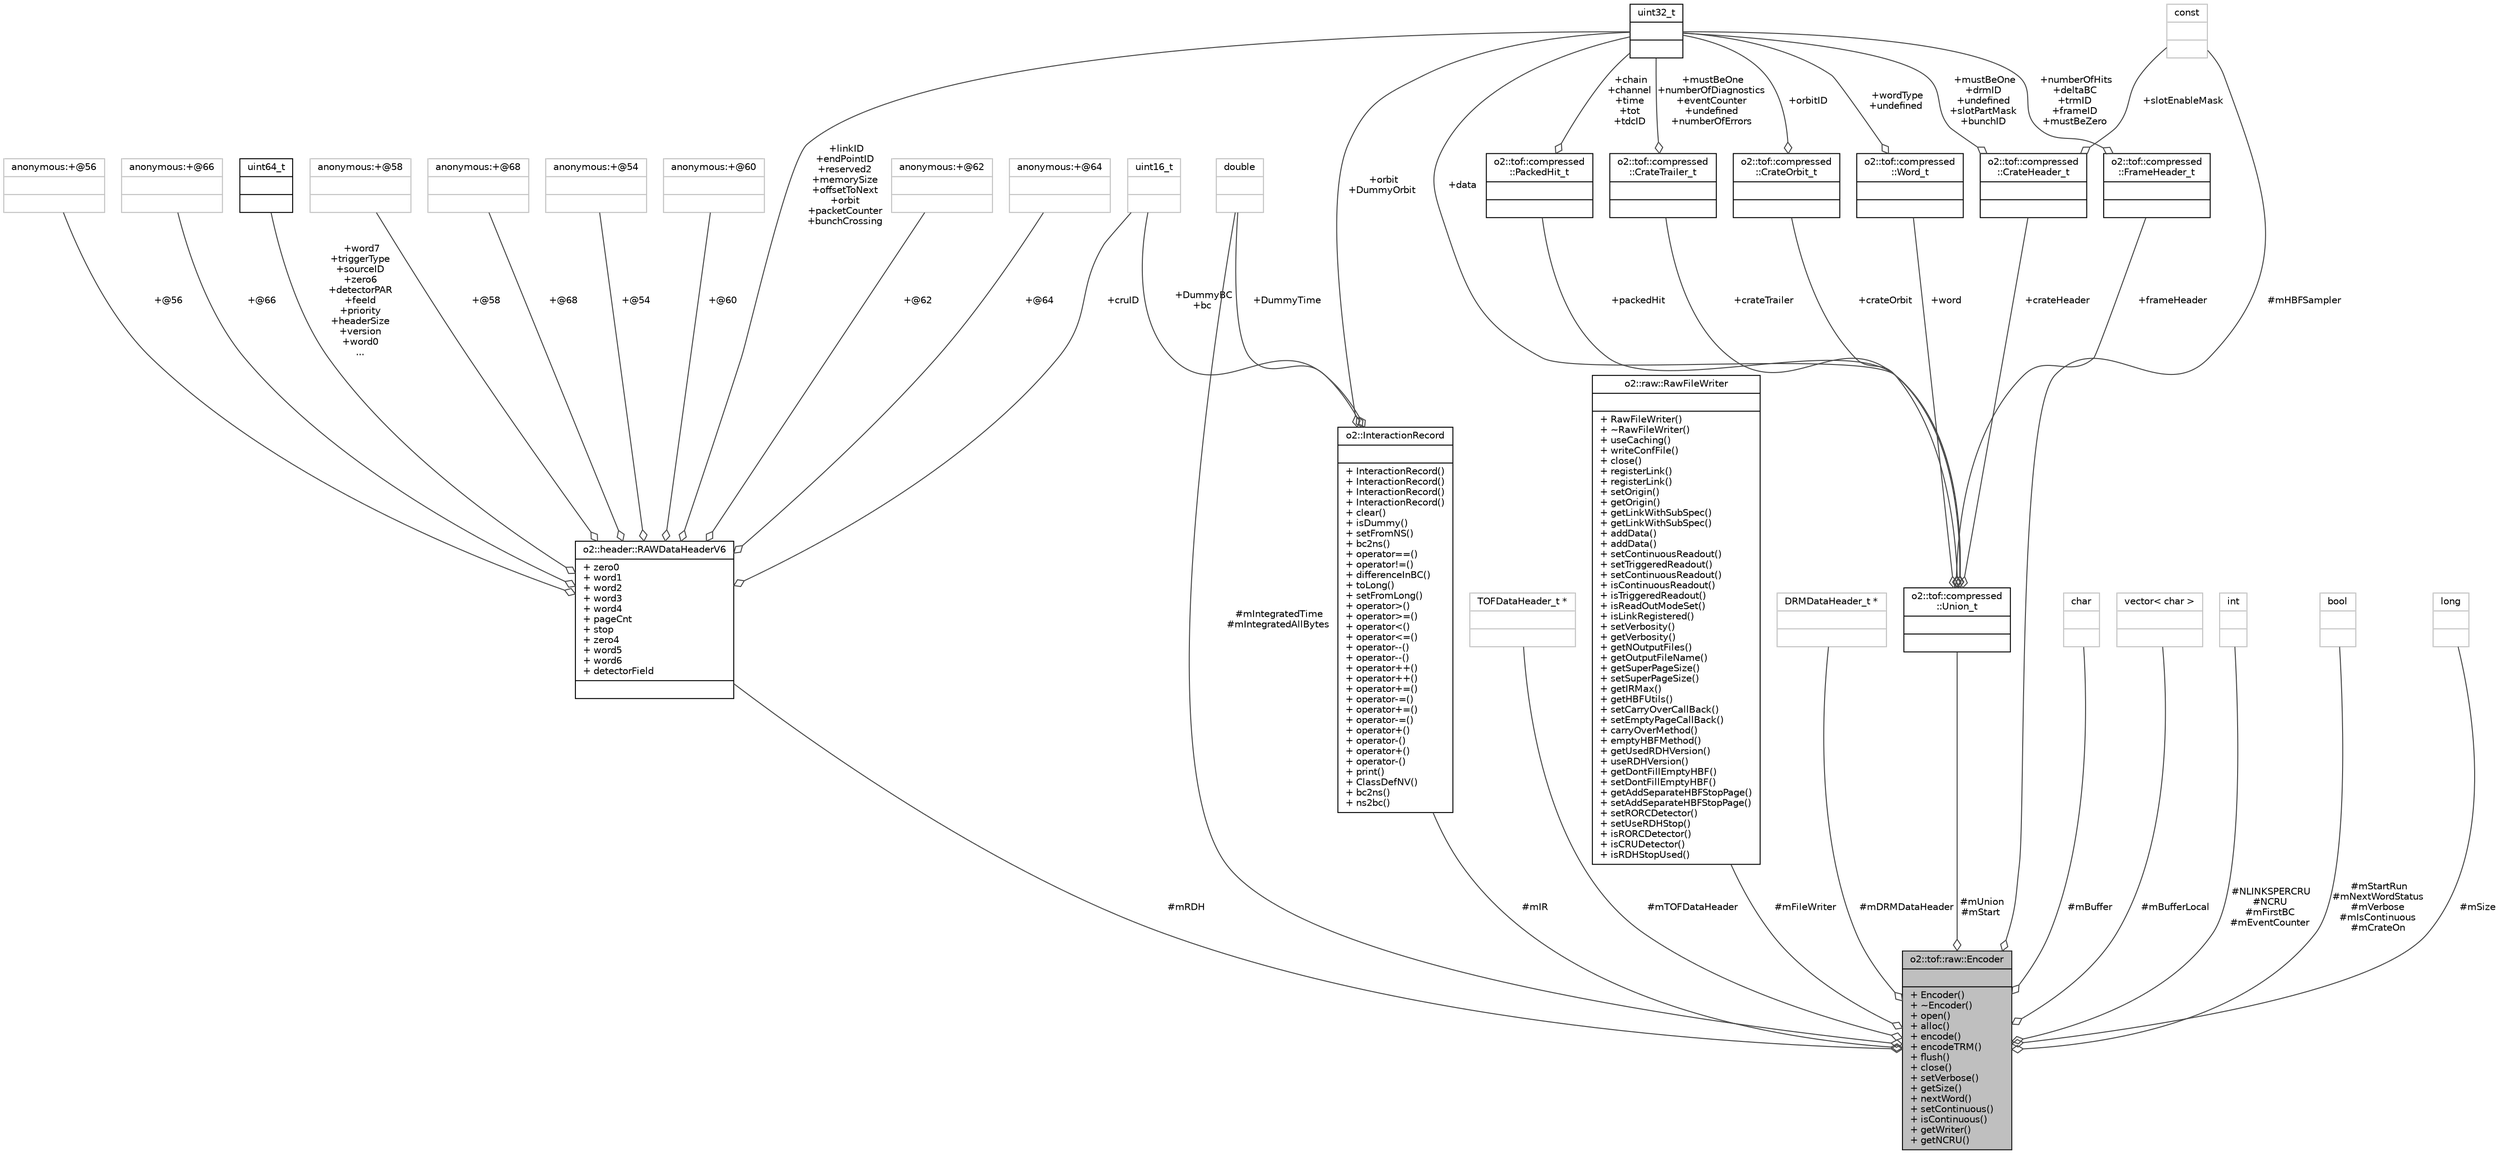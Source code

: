 digraph "o2::tof::raw::Encoder"
{
 // INTERACTIVE_SVG=YES
  bgcolor="transparent";
  edge [fontname="Helvetica",fontsize="10",labelfontname="Helvetica",labelfontsize="10"];
  node [fontname="Helvetica",fontsize="10",shape=record];
  Node1 [label="{o2::tof::raw::Encoder\n||+ Encoder()\l+ ~Encoder()\l+ open()\l+ alloc()\l+ encode()\l+ encodeTRM()\l+ flush()\l+ close()\l+ setVerbose()\l+ getSize()\l+ nextWord()\l+ setContinuous()\l+ isContinuous()\l+ getWriter()\l+ getNCRU()\l}",height=0.2,width=0.4,color="black", fillcolor="grey75", style="filled", fontcolor="black"];
  Node2 -> Node1 [color="grey25",fontsize="10",style="solid",label=" #mRDH" ,arrowhead="odiamond",fontname="Helvetica"];
  Node2 [label="{o2::header::RAWDataHeaderV6\n|+ zero0\l+ word1\l+ word2\l+ word3\l+ word4\l+ pageCnt\l+ stop\l+ zero4\l+ word5\l+ word6\l+ detectorField\l|}",height=0.2,width=0.4,color="black",URL="$d5/d06/structo2_1_1header_1_1RAWDataHeaderV6.html"];
  Node3 -> Node2 [color="grey25",fontsize="10",style="solid",label=" +word7\n+triggerType\n+sourceID\n+zero6\n+detectorPAR\n+feeId\n+priority\n+headerSize\n+version\n+word0\n..." ,arrowhead="odiamond",fontname="Helvetica"];
  Node3 [label="{uint64_t\n||}",height=0.2,width=0.4,color="black",URL="$d6/d30/classuint64__t.html"];
  Node4 -> Node2 [color="grey25",fontsize="10",style="solid",label=" +cruID" ,arrowhead="odiamond",fontname="Helvetica"];
  Node4 [label="{uint16_t\n||}",height=0.2,width=0.4,color="grey75"];
  Node5 -> Node2 [color="grey25",fontsize="10",style="solid",label=" +@62" ,arrowhead="odiamond",fontname="Helvetica"];
  Node5 [label="{anonymous:+@62\n||}",height=0.2,width=0.4,color="grey75"];
  Node6 -> Node2 [color="grey25",fontsize="10",style="solid",label=" +@54" ,arrowhead="odiamond",fontname="Helvetica"];
  Node6 [label="{anonymous:+@54\n||}",height=0.2,width=0.4,color="grey75"];
  Node7 -> Node2 [color="grey25",fontsize="10",style="solid",label=" +@64" ,arrowhead="odiamond",fontname="Helvetica"];
  Node7 [label="{anonymous:+@64\n||}",height=0.2,width=0.4,color="grey75"];
  Node8 -> Node2 [color="grey25",fontsize="10",style="solid",label=" +@56" ,arrowhead="odiamond",fontname="Helvetica"];
  Node8 [label="{anonymous:+@56\n||}",height=0.2,width=0.4,color="grey75"];
  Node9 -> Node2 [color="grey25",fontsize="10",style="solid",label=" +linkID\n+endPointID\n+reserved2\n+memorySize\n+offsetToNext\n+orbit\n+packetCounter\n+bunchCrossing" ,arrowhead="odiamond",fontname="Helvetica"];
  Node9 [label="{uint32_t\n||}",height=0.2,width=0.4,color="black",URL="$d3/d87/classuint32__t.html"];
  Node10 -> Node2 [color="grey25",fontsize="10",style="solid",label=" +@66" ,arrowhead="odiamond",fontname="Helvetica"];
  Node10 [label="{anonymous:+@66\n||}",height=0.2,width=0.4,color="grey75"];
  Node11 -> Node2 [color="grey25",fontsize="10",style="solid",label=" +@58" ,arrowhead="odiamond",fontname="Helvetica"];
  Node11 [label="{anonymous:+@58\n||}",height=0.2,width=0.4,color="grey75"];
  Node12 -> Node2 [color="grey25",fontsize="10",style="solid",label=" +@68" ,arrowhead="odiamond",fontname="Helvetica"];
  Node12 [label="{anonymous:+@68\n||}",height=0.2,width=0.4,color="grey75"];
  Node13 -> Node2 [color="grey25",fontsize="10",style="solid",label=" +@60" ,arrowhead="odiamond",fontname="Helvetica"];
  Node13 [label="{anonymous:+@60\n||}",height=0.2,width=0.4,color="grey75"];
  Node14 -> Node1 [color="grey25",fontsize="10",style="solid",label=" #mIR" ,arrowhead="odiamond",fontname="Helvetica"];
  Node14 [label="{o2::InteractionRecord\n||+ InteractionRecord()\l+ InteractionRecord()\l+ InteractionRecord()\l+ InteractionRecord()\l+ clear()\l+ isDummy()\l+ setFromNS()\l+ bc2ns()\l+ operator==()\l+ operator!=()\l+ differenceInBC()\l+ toLong()\l+ setFromLong()\l+ operator\>()\l+ operator\>=()\l+ operator\<()\l+ operator\<=()\l+ operator--()\l+ operator--()\l+ operator++()\l+ operator++()\l+ operator+=()\l+ operator-=()\l+ operator+=()\l+ operator-=()\l+ operator+()\l+ operator-()\l+ operator+()\l+ operator-()\l+ print()\l+ ClassDefNV()\l+ bc2ns()\l+ ns2bc()\l}",height=0.2,width=0.4,color="black",URL="$d1/d21/structo2_1_1InteractionRecord.html"];
  Node15 -> Node14 [color="grey25",fontsize="10",style="solid",label=" +DummyTime" ,arrowhead="odiamond",fontname="Helvetica"];
  Node15 [label="{double\n||}",height=0.2,width=0.4,color="grey75"];
  Node4 -> Node14 [color="grey25",fontsize="10",style="solid",label=" +DummyBC\n+bc" ,arrowhead="odiamond",fontname="Helvetica"];
  Node9 -> Node14 [color="grey25",fontsize="10",style="solid",label=" +orbit\n+DummyOrbit" ,arrowhead="odiamond",fontname="Helvetica"];
  Node16 -> Node1 [color="grey25",fontsize="10",style="solid",label=" #mTOFDataHeader" ,arrowhead="odiamond",fontname="Helvetica"];
  Node16 [label="{TOFDataHeader_t *\n||}",height=0.2,width=0.4,color="grey75"];
  Node15 -> Node1 [color="grey25",fontsize="10",style="solid",label=" #mIntegratedTime\n#mIntegratedAllBytes" ,arrowhead="odiamond",fontname="Helvetica"];
  Node17 -> Node1 [color="grey25",fontsize="10",style="solid",label=" #mFileWriter" ,arrowhead="odiamond",fontname="Helvetica"];
  Node17 [label="{o2::raw::RawFileWriter\n||+ RawFileWriter()\l+ ~RawFileWriter()\l+ useCaching()\l+ writeConfFile()\l+ close()\l+ registerLink()\l+ registerLink()\l+ setOrigin()\l+ getOrigin()\l+ getLinkWithSubSpec()\l+ getLinkWithSubSpec()\l+ addData()\l+ addData()\l+ setContinuousReadout()\l+ setTriggeredReadout()\l+ setContinuousReadout()\l+ isContinuousReadout()\l+ isTriggeredReadout()\l+ isReadOutModeSet()\l+ isLinkRegistered()\l+ setVerbosity()\l+ getVerbosity()\l+ getNOutputFiles()\l+ getOutputFileName()\l+ getSuperPageSize()\l+ setSuperPageSize()\l+ getIRMax()\l+ getHBFUtils()\l+ setCarryOverCallBack()\l+ setEmptyPageCallBack()\l+ carryOverMethod()\l+ emptyHBFMethod()\l+ getUsedRDHVersion()\l+ useRDHVersion()\l+ getDontFillEmptyHBF()\l+ setDontFillEmptyHBF()\l+ getAddSeparateHBFStopPage()\l+ setAddSeparateHBFStopPage()\l+ setRORCDetector()\l+ setUseRDHStop()\l+ isRORCDetector()\l+ isCRUDetector()\l+ isRDHStopUsed()\l}",height=0.2,width=0.4,color="black",URL="$d0/d0d/classo2_1_1raw_1_1RawFileWriter.html"];
  Node18 -> Node1 [color="grey25",fontsize="10",style="solid",label=" #mDRMDataHeader" ,arrowhead="odiamond",fontname="Helvetica"];
  Node18 [label="{DRMDataHeader_t *\n||}",height=0.2,width=0.4,color="grey75"];
  Node19 -> Node1 [color="grey25",fontsize="10",style="solid",label=" #mUnion\n#mStart" ,arrowhead="odiamond",fontname="Helvetica"];
  Node19 [label="{o2::tof::compressed\l::Union_t\n||}",height=0.2,width=0.4,color="black",URL="$df/dd7/uniono2_1_1tof_1_1compressed_1_1Union__t.html"];
  Node20 -> Node19 [color="grey25",fontsize="10",style="solid",label=" +packedHit" ,arrowhead="odiamond",fontname="Helvetica"];
  Node20 [label="{o2::tof::compressed\l::PackedHit_t\n||}",height=0.2,width=0.4,color="black",URL="$df/d87/structo2_1_1tof_1_1compressed_1_1PackedHit__t.html"];
  Node9 -> Node20 [color="grey25",fontsize="10",style="solid",label=" +chain\n+channel\n+time\n+tot\n+tdcID" ,arrowhead="odiamond",fontname="Helvetica"];
  Node21 -> Node19 [color="grey25",fontsize="10",style="solid",label=" +crateTrailer" ,arrowhead="odiamond",fontname="Helvetica"];
  Node21 [label="{o2::tof::compressed\l::CrateTrailer_t\n||}",height=0.2,width=0.4,color="black",URL="$dc/d31/structo2_1_1tof_1_1compressed_1_1CrateTrailer__t.html"];
  Node9 -> Node21 [color="grey25",fontsize="10",style="solid",label=" +mustBeOne\n+numberOfDiagnostics\n+eventCounter\n+undefined\n+numberOfErrors" ,arrowhead="odiamond",fontname="Helvetica"];
  Node22 -> Node19 [color="grey25",fontsize="10",style="solid",label=" +crateOrbit" ,arrowhead="odiamond",fontname="Helvetica"];
  Node22 [label="{o2::tof::compressed\l::CrateOrbit_t\n||}",height=0.2,width=0.4,color="black",URL="$d0/df7/structo2_1_1tof_1_1compressed_1_1CrateOrbit__t.html"];
  Node9 -> Node22 [color="grey25",fontsize="10",style="solid",label=" +orbitID" ,arrowhead="odiamond",fontname="Helvetica"];
  Node23 -> Node19 [color="grey25",fontsize="10",style="solid",label=" +word" ,arrowhead="odiamond",fontname="Helvetica"];
  Node23 [label="{o2::tof::compressed\l::Word_t\n||}",height=0.2,width=0.4,color="black",URL="$d5/d0d/structo2_1_1tof_1_1compressed_1_1Word__t.html"];
  Node9 -> Node23 [color="grey25",fontsize="10",style="solid",label=" +wordType\n+undefined" ,arrowhead="odiamond",fontname="Helvetica"];
  Node9 -> Node19 [color="grey25",fontsize="10",style="solid",label=" +data" ,arrowhead="odiamond",fontname="Helvetica"];
  Node24 -> Node19 [color="grey25",fontsize="10",style="solid",label=" +frameHeader" ,arrowhead="odiamond",fontname="Helvetica"];
  Node24 [label="{o2::tof::compressed\l::FrameHeader_t\n||}",height=0.2,width=0.4,color="black",URL="$df/d7e/structo2_1_1tof_1_1compressed_1_1FrameHeader__t.html"];
  Node9 -> Node24 [color="grey25",fontsize="10",style="solid",label=" +numberOfHits\n+deltaBC\n+trmID\n+frameID\n+mustBeZero" ,arrowhead="odiamond",fontname="Helvetica"];
  Node25 -> Node19 [color="grey25",fontsize="10",style="solid",label=" +crateHeader" ,arrowhead="odiamond",fontname="Helvetica"];
  Node25 [label="{o2::tof::compressed\l::CrateHeader_t\n||}",height=0.2,width=0.4,color="black",URL="$d5/da4/structo2_1_1tof_1_1compressed_1_1CrateHeader__t.html"];
  Node9 -> Node25 [color="grey25",fontsize="10",style="solid",label=" +mustBeOne\n+drmID\n+undefined\n+slotPartMask\n+bunchID" ,arrowhead="odiamond",fontname="Helvetica"];
  Node26 -> Node25 [color="grey25",fontsize="10",style="solid",label=" +slotEnableMask" ,arrowhead="odiamond",fontname="Helvetica"];
  Node26 [label="{const\n||}",height=0.2,width=0.4,color="grey75"];
  Node27 -> Node1 [color="grey25",fontsize="10",style="solid",label=" #mBuffer" ,arrowhead="odiamond",fontname="Helvetica"];
  Node27 [label="{char\n||}",height=0.2,width=0.4,color="grey75"];
  Node28 -> Node1 [color="grey25",fontsize="10",style="solid",label=" #mBufferLocal" ,arrowhead="odiamond",fontname="Helvetica"];
  Node28 [label="{vector\< char \>\n||}",height=0.2,width=0.4,color="grey75"];
  Node29 -> Node1 [color="grey25",fontsize="10",style="solid",label=" #NLINKSPERCRU\n#NCRU\n#mFirstBC\n#mEventCounter" ,arrowhead="odiamond",fontname="Helvetica"];
  Node29 [label="{int\n||}",height=0.2,width=0.4,color="grey75"];
  Node30 -> Node1 [color="grey25",fontsize="10",style="solid",label=" #mStartRun\n#mNextWordStatus\n#mVerbose\n#mIsContinuous\n#mCrateOn" ,arrowhead="odiamond",fontname="Helvetica"];
  Node30 [label="{bool\n||}",height=0.2,width=0.4,color="grey75"];
  Node31 -> Node1 [color="grey25",fontsize="10",style="solid",label=" #mSize" ,arrowhead="odiamond",fontname="Helvetica"];
  Node31 [label="{long\n||}",height=0.2,width=0.4,color="grey75"];
  Node26 -> Node1 [color="grey25",fontsize="10",style="solid",label=" #mHBFSampler" ,arrowhead="odiamond",fontname="Helvetica"];
}
